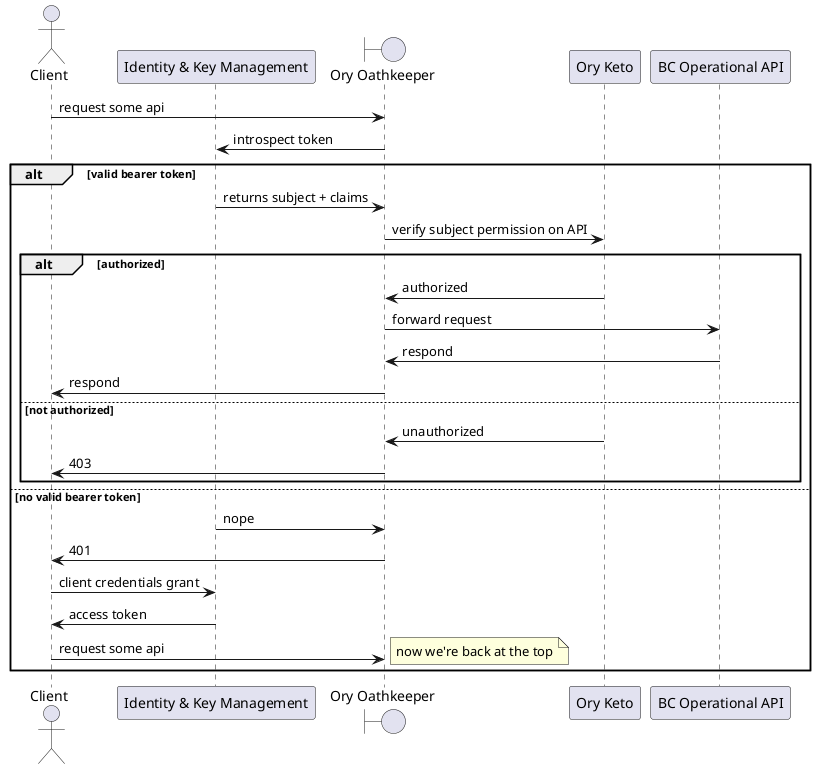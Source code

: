 @startuml

actor Client as client
participant "Identity & Key Management" as wso2
boundary "Ory Oathkeeper" as oathkeeper
participant "Ory Keto" as keto
participant "BC Operational API" as backend 


client -> oathkeeper : request some api
oathkeeper -> wso2 : introspect token
alt valid bearer token
  wso2 -> oathkeeper : returns subject + claims
  oathkeeper -> keto : verify subject permission on API
  alt authorized
    keto -> oathkeeper : authorized
    oathkeeper -> backend : forward request
    backend -> oathkeeper : respond
    oathkeeper -> client : respond
  else not authorized
    keto -> oathkeeper : unauthorized
    oathkeeper -> client : 403
  end
else no valid bearer token
  wso2 -> oathkeeper : nope
  oathkeeper -> client : 401
  client -> wso2 : client credentials grant
  wso2 -> client : access token
  client -> oathkeeper : request some api
  note right: now we're back at the top
end
@enduml
